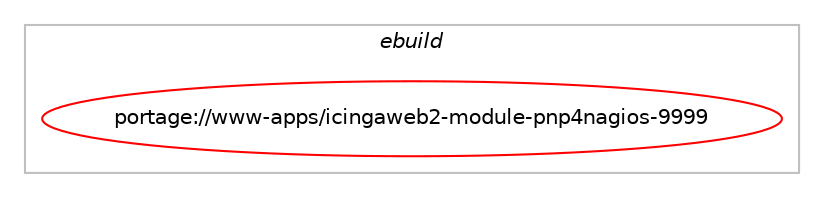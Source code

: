 digraph prolog {

# *************
# Graph options
# *************

newrank=true;
concentrate=true;
compound=true;
graph [rankdir=LR,fontname=Helvetica,fontsize=10,ranksep=1.5];#, ranksep=2.5, nodesep=0.2];
edge  [arrowhead=vee];
node  [fontname=Helvetica,fontsize=10];

# **********
# The ebuild
# **********

subgraph cluster_leftcol {
color=gray;
label=<<i>ebuild</i>>;
id [label="portage://www-apps/icingaweb2-module-pnp4nagios-9999", color=red, width=4, href="../www-apps/icingaweb2-module-pnp4nagios-9999.svg"];
}

# ****************
# The dependencies
# ****************

subgraph cluster_midcol {
color=gray;
label=<<i>dependencies</i>>;
subgraph cluster_compile {
fillcolor="#eeeeee";
style=filled;
label=<<i>compile</i>>;
# *** BEGIN UNKNOWN DEPENDENCY TYPE (TODO) ***
# id -> equal(package_dependency(portage://www-apps/icingaweb2-module-pnp4nagios-9999,install,no,net-analyzer,icinga2,greaterequal,[2.1.1,,,2.1.1],[],[]))
# *** END UNKNOWN DEPENDENCY TYPE (TODO) ***

# *** BEGIN UNKNOWN DEPENDENCY TYPE (TODO) ***
# id -> equal(package_dependency(portage://www-apps/icingaweb2-module-pnp4nagios-9999,install,no,www-apps,icingaweb2,greaterequal,[2.0.0,,,2.0.0],[],[]))
# *** END UNKNOWN DEPENDENCY TYPE (TODO) ***

}
subgraph cluster_compileandrun {
fillcolor="#eeeeee";
style=filled;
label=<<i>compile and run</i>>;
}
subgraph cluster_run {
fillcolor="#eeeeee";
style=filled;
label=<<i>run</i>>;
# *** BEGIN UNKNOWN DEPENDENCY TYPE (TODO) ***
# id -> equal(package_dependency(portage://www-apps/icingaweb2-module-pnp4nagios-9999,run,no,net-analyzer,icinga2,greaterequal,[2.1.1,,,2.1.1],[],[]))
# *** END UNKNOWN DEPENDENCY TYPE (TODO) ***

# *** BEGIN UNKNOWN DEPENDENCY TYPE (TODO) ***
# id -> equal(package_dependency(portage://www-apps/icingaweb2-module-pnp4nagios-9999,run,no,www-apps,icingaweb2,greaterequal,[2.0.0,,,2.0.0],[],[]))
# *** END UNKNOWN DEPENDENCY TYPE (TODO) ***

}
}

# **************
# The candidates
# **************

subgraph cluster_choices {
rank=same;
color=gray;
label=<<i>candidates</i>>;

}

}
